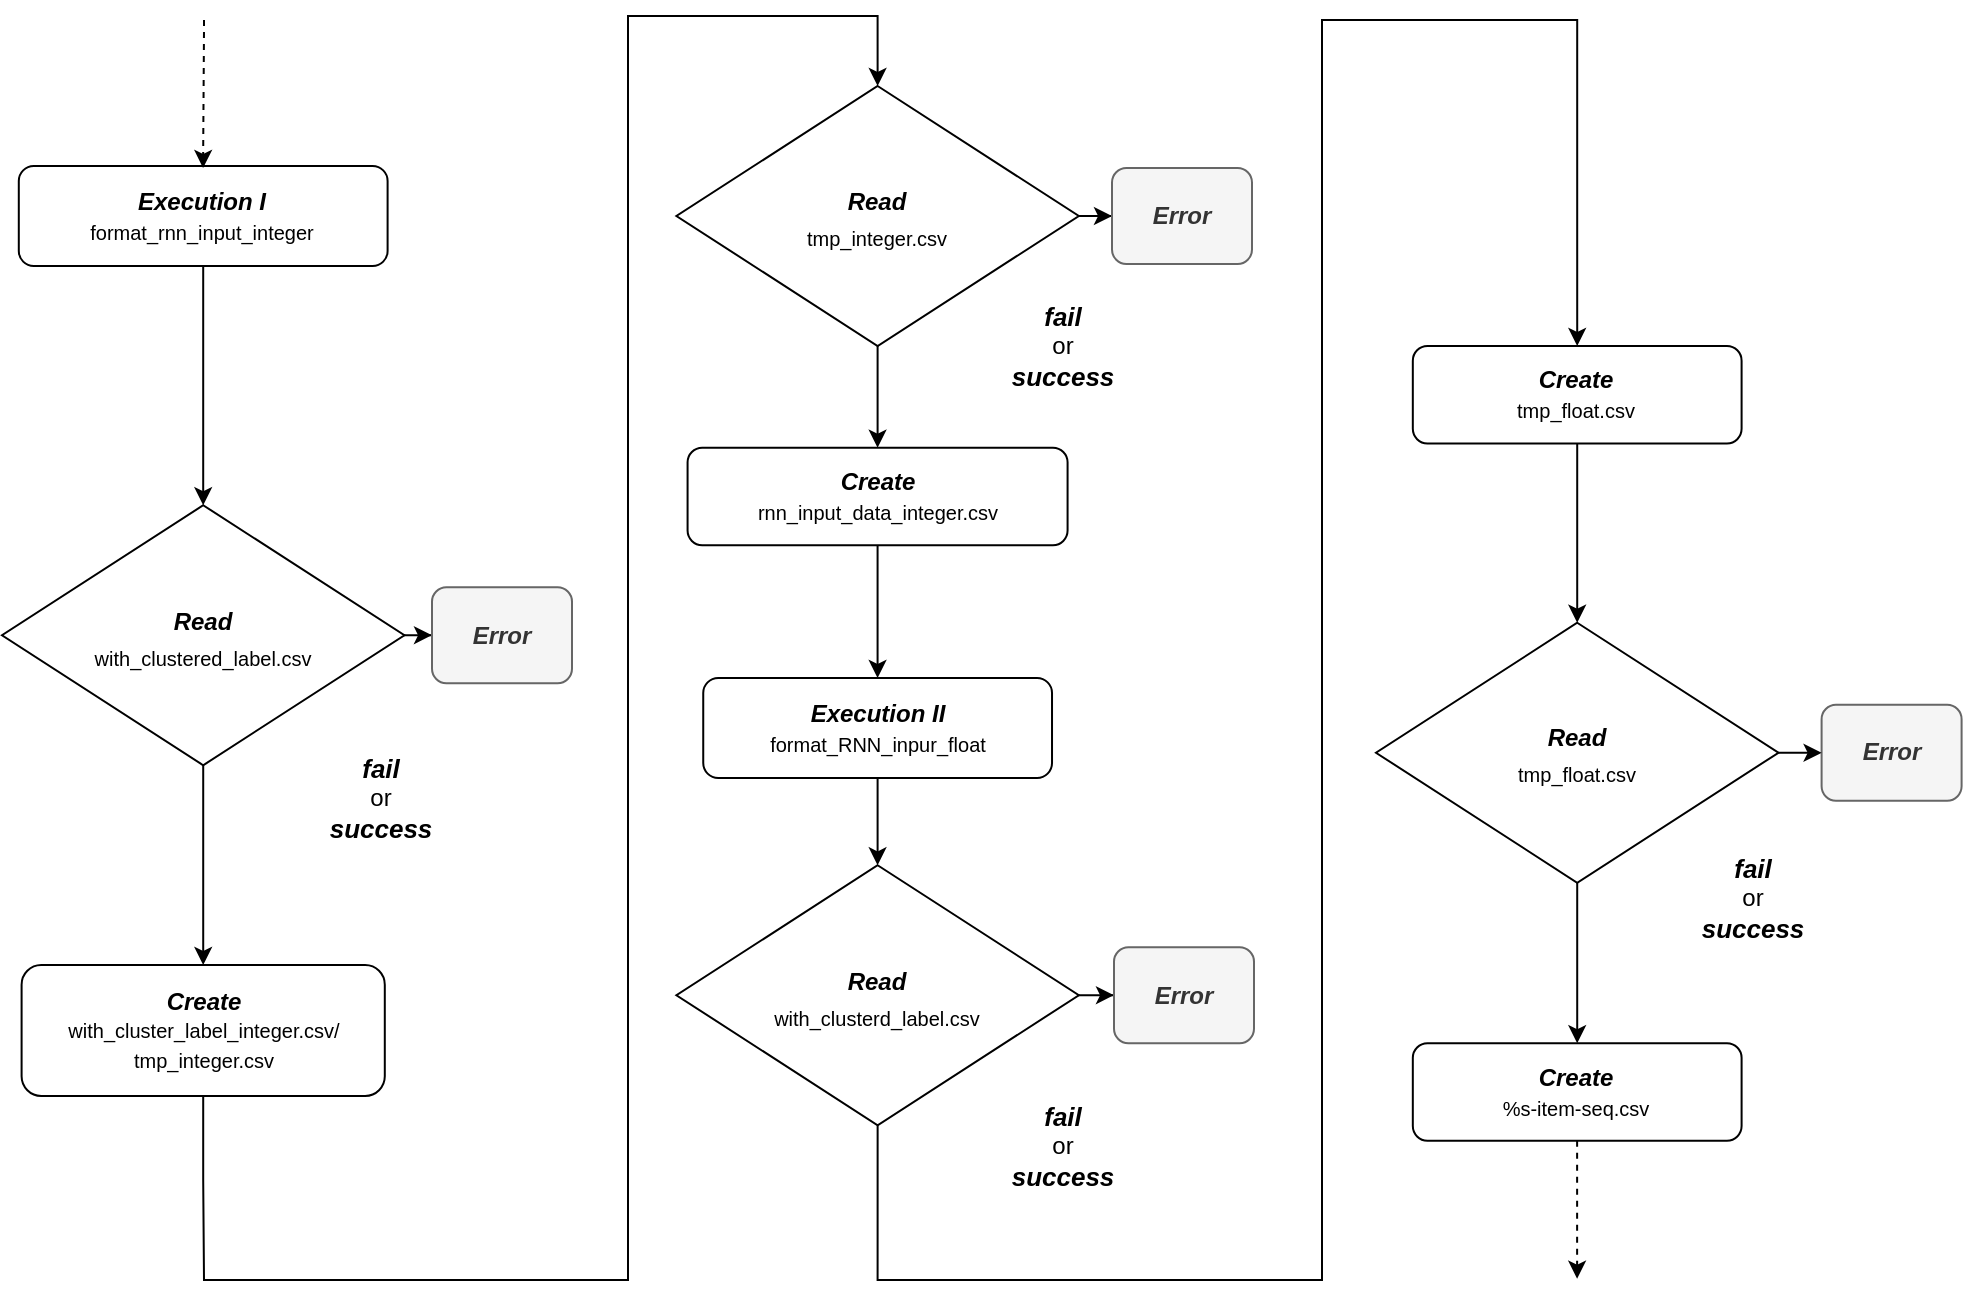 <mxfile version="14.5.1" type="device"><diagram id="QidzLWKCitkvwv9aXob5" name="Page-1"><mxGraphModel dx="1080" dy="588" grid="1" gridSize="10" guides="1" tooltips="1" connect="1" arrows="1" fold="1" page="1" pageScale="1" pageWidth="980" pageHeight="690" math="0" shadow="0"><root><mxCell id="0"/><mxCell id="1" parent="0"/><mxCell id="2DM1mxS75GV3P4JXCbJ8-63" value="" style="edgeStyle=orthogonalEdgeStyle;rounded=0;orthogonalLoop=1;jettySize=auto;html=1;dashed=1;" parent="1" edge="1"><mxGeometry relative="1" as="geometry"><mxPoint x="787.56" y="659.37" as="targetPoint"/><Array as="points"><mxPoint x="787.56" y="590.37"/></Array><mxPoint x="787.56" y="590.37" as="sourcePoint"/></mxGeometry></mxCell><mxCell id="5iEcE9WTeijA6bg60H7X-72" style="edgeStyle=orthogonalEdgeStyle;rounded=0;orthogonalLoop=1;jettySize=auto;html=1;entryX=0.5;entryY=0;entryDx=0;entryDy=0;exitX=0.5;exitY=1;exitDx=0;exitDy=0;" parent="1" source="2DM1mxS75GV3P4JXCbJ8-40" target="5iEcE9WTeijA6bg60H7X-47" edge="1"><mxGeometry relative="1" as="geometry"><Array as="points"><mxPoint x="101" y="610"/><mxPoint x="101" y="660"/><mxPoint x="313" y="660"/><mxPoint x="313" y="28"/><mxPoint x="438" y="28"/></Array><mxPoint x="120" y="610" as="sourcePoint"/><mxPoint x="440.815" y="63" as="targetPoint"/></mxGeometry></mxCell><mxCell id="2DM1mxS75GV3P4JXCbJ8-40" value="&lt;b style=&quot;font-size: 11px&quot;&gt;&lt;i&gt;&lt;font style=&quot;font-size: 12px&quot;&gt;Create&lt;/font&gt;&lt;/i&gt;&lt;/b&gt;&lt;br&gt;&lt;div&gt;&lt;div&gt;&lt;span style=&quot;font-size: 10px&quot;&gt;with_cluster_label_&lt;/span&gt;&lt;span style=&quot;font-size: 10px&quot;&gt;integer.csv/&lt;/span&gt;&lt;/div&gt;&lt;div&gt;&lt;span style=&quot;font-size: 10px&quot;&gt;tmp_integer.csv&lt;/span&gt;&lt;/div&gt;&lt;/div&gt;" style="rounded=1;whiteSpace=wrap;html=1;fontSize=12;glass=0;strokeWidth=1;shadow=0;" parent="1" vertex="1"><mxGeometry x="9.8" y="502.5" width="181.6" height="65.5" as="geometry"/></mxCell><mxCell id="2DM1mxS75GV3P4JXCbJ8-46" value="&lt;i&gt;&lt;b&gt;&lt;font style=&quot;font-size: 13px&quot;&gt;fail&lt;/font&gt;&lt;/b&gt;&lt;/i&gt;&lt;br&gt;or&lt;br&gt;&lt;i&gt;&lt;b&gt;&lt;font style=&quot;font-size: 13px&quot;&gt;success&lt;/font&gt;&lt;/b&gt;&lt;/i&gt;" style="text;html=1;resizable=0;autosize=1;align=center;verticalAlign=middle;points=[];fillColor=none;strokeColor=none;rounded=0;" parent="1" vertex="1"><mxGeometry x="839.8" y="443.62" width="70" height="50" as="geometry"/></mxCell><mxCell id="5iEcE9WTeijA6bg60H7X-63" value="" style="edgeStyle=orthogonalEdgeStyle;rounded=0;orthogonalLoop=1;jettySize=auto;html=1;" parent="1" source="5iEcE9WTeijA6bg60H7X-44" target="2DM1mxS75GV3P4JXCbJ8-40" edge="1"><mxGeometry relative="1" as="geometry"/></mxCell><mxCell id="5iEcE9WTeijA6bg60H7X-68" value="" style="edgeStyle=orthogonalEdgeStyle;rounded=0;orthogonalLoop=1;jettySize=auto;html=1;" parent="1" source="5iEcE9WTeijA6bg60H7X-44" target="5iEcE9WTeijA6bg60H7X-48" edge="1"><mxGeometry relative="1" as="geometry"/></mxCell><mxCell id="5iEcE9WTeijA6bg60H7X-44" value="&lt;p style=&quot;line-height: 100%&quot;&gt;&lt;i&gt;&lt;b style=&quot;line-height: 180%&quot;&gt;Read&lt;/b&gt;&lt;/i&gt;&lt;br&gt;&lt;span style=&quot;font-size: 10px&quot;&gt;with_clustered_&lt;/span&gt;&lt;span style=&quot;font-size: 10px&quot;&gt;label.csv&lt;/span&gt;&lt;/p&gt;" style="rhombus;whiteSpace=wrap;html=1;" parent="1" vertex="1"><mxGeometry y="272.62" width="201.21" height="130" as="geometry"/></mxCell><mxCell id="5iEcE9WTeijA6bg60H7X-65" value="" style="edgeStyle=orthogonalEdgeStyle;rounded=0;orthogonalLoop=1;jettySize=auto;html=1;" parent="1" source="5iEcE9WTeijA6bg60H7X-47" target="5iEcE9WTeijA6bg60H7X-50" edge="1"><mxGeometry relative="1" as="geometry"/></mxCell><mxCell id="5iEcE9WTeijA6bg60H7X-69" value="" style="edgeStyle=orthogonalEdgeStyle;rounded=0;orthogonalLoop=1;jettySize=auto;html=1;" parent="1" source="5iEcE9WTeijA6bg60H7X-47" target="2DM1mxS75GV3P4JXCbJ8-32" edge="1"><mxGeometry relative="1" as="geometry"/></mxCell><mxCell id="5iEcE9WTeijA6bg60H7X-47" value="&lt;p style=&quot;line-height: 100%&quot;&gt;&lt;i&gt;&lt;b style=&quot;line-height: 180%&quot;&gt;Read&lt;/b&gt;&lt;/i&gt;&lt;br&gt;&lt;span style=&quot;font-size: 10px&quot;&gt;tmp_integer.csv&lt;/span&gt;&lt;br&gt;&lt;/p&gt;" style="rhombus;whiteSpace=wrap;html=1;" parent="1" vertex="1"><mxGeometry x="337.21" y="63" width="201.21" height="130" as="geometry"/></mxCell><mxCell id="5iEcE9WTeijA6bg60H7X-48" value="&lt;i&gt;&lt;b&gt;Error&lt;/b&gt;&lt;/i&gt;" style="rounded=1;whiteSpace=wrap;html=1;fontSize=12;glass=0;strokeWidth=1;shadow=0;fillColor=#f5f5f5;strokeColor=#666666;fontColor=#333333;" parent="1" vertex="1"><mxGeometry x="215" y="313.62" width="70" height="48" as="geometry"/></mxCell><mxCell id="5iEcE9WTeijA6bg60H7X-64" value="" style="edgeStyle=orthogonalEdgeStyle;rounded=0;orthogonalLoop=1;jettySize=auto;html=1;" parent="1" source="5iEcE9WTeijA6bg60H7X-49" target="5iEcE9WTeijA6bg60H7X-44" edge="1"><mxGeometry relative="1" as="geometry"/></mxCell><mxCell id="5iEcE9WTeijA6bg60H7X-49" value="&lt;b&gt;&lt;i&gt;Execution I&lt;/i&gt;&lt;/b&gt;&lt;br&gt;&lt;div&gt;&lt;div&gt;&lt;span style=&quot;font-size: 10px&quot;&gt;format_rnn_input_&lt;/span&gt;&lt;span style=&quot;font-size: 10px&quot;&gt;integer&lt;/span&gt;&lt;/div&gt;&lt;/div&gt;" style="rounded=1;whiteSpace=wrap;html=1;fontSize=12;glass=0;strokeWidth=1;shadow=0;" parent="1" vertex="1"><mxGeometry x="8.4" y="103" width="184.4" height="50" as="geometry"/></mxCell><mxCell id="5iEcE9WTeijA6bg60H7X-66" value="" style="edgeStyle=orthogonalEdgeStyle;rounded=0;orthogonalLoop=1;jettySize=auto;html=1;" parent="1" source="5iEcE9WTeijA6bg60H7X-50" target="5iEcE9WTeijA6bg60H7X-54" edge="1"><mxGeometry relative="1" as="geometry"/></mxCell><mxCell id="5iEcE9WTeijA6bg60H7X-50" value="&lt;b style=&quot;font-size: 11px&quot;&gt;&lt;i&gt;&lt;font style=&quot;font-size: 12px&quot;&gt;Create&lt;/font&gt;&lt;/i&gt;&lt;/b&gt;&lt;br&gt;&lt;div&gt;&lt;div&gt;&lt;span style=&quot;font-size: 10px&quot;&gt;rnn_input_data_&lt;/span&gt;&lt;span style=&quot;font-size: 10px&quot;&gt;integer.csv&lt;/span&gt;&lt;/div&gt;&lt;/div&gt;" style="rounded=1;whiteSpace=wrap;html=1;fontSize=12;glass=0;strokeWidth=1;shadow=0;" parent="1" vertex="1"><mxGeometry x="342.79" y="243.87" width="190" height="48.75" as="geometry"/></mxCell><mxCell id="5iEcE9WTeijA6bg60H7X-52" value="&lt;i&gt;&lt;b&gt;Error&lt;/b&gt;&lt;/i&gt;" style="rounded=1;whiteSpace=wrap;html=1;fontSize=12;glass=0;strokeWidth=1;shadow=0;fillColor=#f5f5f5;strokeColor=#666666;fontColor=#333333;" parent="1" vertex="1"><mxGeometry x="909.8" y="372.37" width="70" height="48" as="geometry"/></mxCell><mxCell id="5iEcE9WTeijA6bg60H7X-70" style="edgeStyle=orthogonalEdgeStyle;rounded=0;orthogonalLoop=1;jettySize=auto;html=1;exitX=1;exitY=0.5;exitDx=0;exitDy=0;" parent="1" source="5iEcE9WTeijA6bg60H7X-53" target="5iEcE9WTeijA6bg60H7X-51" edge="1"><mxGeometry relative="1" as="geometry"/></mxCell><mxCell id="5iEcE9WTeijA6bg60H7X-71" style="edgeStyle=orthogonalEdgeStyle;rounded=0;orthogonalLoop=1;jettySize=auto;html=1;exitX=0.5;exitY=1;exitDx=0;exitDy=0;entryX=0.5;entryY=0;entryDx=0;entryDy=0;" parent="1" source="5iEcE9WTeijA6bg60H7X-53" target="5iEcE9WTeijA6bg60H7X-58" edge="1"><mxGeometry relative="1" as="geometry"><Array as="points"><mxPoint x="438" y="660"/><mxPoint x="660" y="660"/><mxPoint x="660" y="30"/><mxPoint x="788" y="30"/></Array><mxPoint x="441.815" y="564.62" as="sourcePoint"/><mxPoint x="799.605" y="175" as="targetPoint"/></mxGeometry></mxCell><mxCell id="5iEcE9WTeijA6bg60H7X-53" value="&lt;p style=&quot;line-height: 100%&quot;&gt;&lt;i&gt;&lt;b style=&quot;line-height: 180%&quot;&gt;Read&lt;/b&gt;&lt;/i&gt;&lt;br&gt;&lt;span style=&quot;font-size: 10px&quot;&gt;&lt;span&gt;with_clusterd_label&lt;/span&gt;&lt;/span&gt;&lt;span style=&quot;font-size: 10px&quot;&gt;.csv&lt;/span&gt;&lt;/p&gt;" style="rhombus;whiteSpace=wrap;html=1;" parent="1" vertex="1"><mxGeometry x="337.21" y="452.62" width="201.21" height="130" as="geometry"/></mxCell><mxCell id="5iEcE9WTeijA6bg60H7X-67" value="" style="edgeStyle=orthogonalEdgeStyle;rounded=0;orthogonalLoop=1;jettySize=auto;html=1;" parent="1" source="5iEcE9WTeijA6bg60H7X-54" target="5iEcE9WTeijA6bg60H7X-53" edge="1"><mxGeometry relative="1" as="geometry"/></mxCell><mxCell id="5iEcE9WTeijA6bg60H7X-54" value="&lt;b&gt;&lt;i&gt;Execution II&lt;/i&gt;&lt;/b&gt;&lt;br&gt;&lt;div&gt;&lt;div&gt;&lt;span style=&quot;font-size: 10px&quot;&gt;format_RNN_inpur_&lt;/span&gt;&lt;span style=&quot;font-size: 10px&quot;&gt;float&lt;/span&gt;&lt;/div&gt;&lt;/div&gt;" style="rounded=1;whiteSpace=wrap;html=1;fontSize=12;glass=0;strokeWidth=1;shadow=0;" parent="1" vertex="1"><mxGeometry x="350.62" y="359" width="174.39" height="50" as="geometry"/></mxCell><mxCell id="5iEcE9WTeijA6bg60H7X-74" value="" style="edgeStyle=orthogonalEdgeStyle;rounded=0;orthogonalLoop=1;jettySize=auto;html=1;" parent="1" source="5iEcE9WTeijA6bg60H7X-56" target="5iEcE9WTeijA6bg60H7X-57" edge="1"><mxGeometry relative="1" as="geometry"/></mxCell><mxCell id="Q8ww0zw1V2-xZt80ywVx-1" style="edgeStyle=orthogonalEdgeStyle;rounded=0;orthogonalLoop=1;jettySize=auto;html=1;entryX=0;entryY=0.5;entryDx=0;entryDy=0;" edge="1" parent="1" source="5iEcE9WTeijA6bg60H7X-56" target="5iEcE9WTeijA6bg60H7X-52"><mxGeometry relative="1" as="geometry"/></mxCell><mxCell id="5iEcE9WTeijA6bg60H7X-56" value="&lt;p style=&quot;line-height: 100%&quot;&gt;&lt;i&gt;&lt;b style=&quot;line-height: 180%&quot;&gt;Read&lt;/b&gt;&lt;/i&gt;&lt;br&gt;&lt;span style=&quot;font-size: 10px&quot;&gt;tmp_float.csv&lt;/span&gt;&lt;br&gt;&lt;/p&gt;" style="rhombus;whiteSpace=wrap;html=1;" parent="1" vertex="1"><mxGeometry x="687" y="331.37" width="201.21" height="130" as="geometry"/></mxCell><mxCell id="5iEcE9WTeijA6bg60H7X-57" value="&lt;b style=&quot;font-size: 11px&quot;&gt;&lt;i&gt;&lt;font style=&quot;font-size: 12px&quot;&gt;Create&lt;/font&gt;&lt;/i&gt;&lt;/b&gt;&lt;br&gt;&lt;div&gt;&lt;span style=&quot;font-size: 10px&quot;&gt;%s-item-seq.csv&lt;/span&gt;&lt;br&gt;&lt;/div&gt;" style="rounded=1;whiteSpace=wrap;html=1;fontSize=12;glass=0;strokeWidth=1;shadow=0;" parent="1" vertex="1"><mxGeometry x="705.41" y="541.62" width="164.39" height="48.75" as="geometry"/></mxCell><mxCell id="5iEcE9WTeijA6bg60H7X-73" value="" style="edgeStyle=orthogonalEdgeStyle;rounded=0;orthogonalLoop=1;jettySize=auto;html=1;" parent="1" source="5iEcE9WTeijA6bg60H7X-58" target="5iEcE9WTeijA6bg60H7X-56" edge="1"><mxGeometry relative="1" as="geometry"/></mxCell><mxCell id="5iEcE9WTeijA6bg60H7X-58" value="&lt;b style=&quot;font-size: 11px&quot;&gt;&lt;i&gt;&lt;font style=&quot;font-size: 12px&quot;&gt;Create&lt;/font&gt;&lt;/i&gt;&lt;/b&gt;&lt;br&gt;&lt;div&gt;&lt;span style=&quot;font-size: 10px&quot;&gt;tmp_float.csv&lt;/span&gt;&lt;br&gt;&lt;/div&gt;" style="rounded=1;whiteSpace=wrap;html=1;fontSize=12;glass=0;strokeWidth=1;shadow=0;" parent="1" vertex="1"><mxGeometry x="705.41" y="193" width="164.39" height="48.75" as="geometry"/></mxCell><mxCell id="5iEcE9WTeijA6bg60H7X-59" value="&lt;i&gt;&lt;b&gt;&lt;font style=&quot;font-size: 13px&quot;&gt;fail&lt;/font&gt;&lt;/b&gt;&lt;/i&gt;&lt;br&gt;or&lt;br&gt;&lt;i&gt;&lt;b&gt;&lt;font style=&quot;font-size: 13px&quot;&gt;success&lt;/font&gt;&lt;/b&gt;&lt;/i&gt;" style="text;html=1;resizable=0;autosize=1;align=center;verticalAlign=middle;points=[];fillColor=none;strokeColor=none;rounded=0;" parent="1" vertex="1"><mxGeometry x="495" y="568" width="70" height="50" as="geometry"/></mxCell><mxCell id="5iEcE9WTeijA6bg60H7X-60" value="&lt;i&gt;&lt;b&gt;&lt;font style=&quot;font-size: 13px&quot;&gt;fail&lt;/font&gt;&lt;/b&gt;&lt;/i&gt;&lt;br&gt;or&lt;br&gt;&lt;i&gt;&lt;b&gt;&lt;font style=&quot;font-size: 13px&quot;&gt;success&lt;/font&gt;&lt;/b&gt;&lt;/i&gt;" style="text;html=1;resizable=0;autosize=1;align=center;verticalAlign=middle;points=[];fillColor=none;strokeColor=none;rounded=0;" parent="1" vertex="1"><mxGeometry x="495" y="168" width="70" height="50" as="geometry"/></mxCell><mxCell id="5iEcE9WTeijA6bg60H7X-61" value="&lt;i&gt;&lt;b&gt;&lt;font style=&quot;font-size: 13px&quot;&gt;fail&lt;/font&gt;&lt;/b&gt;&lt;/i&gt;&lt;br&gt;or&lt;br&gt;&lt;i&gt;&lt;b&gt;&lt;font style=&quot;font-size: 13px&quot;&gt;success&lt;/font&gt;&lt;/b&gt;&lt;/i&gt;" style="text;html=1;resizable=0;autosize=1;align=center;verticalAlign=middle;points=[];fillColor=none;strokeColor=none;rounded=0;" parent="1" vertex="1"><mxGeometry x="154.39" y="393.62" width="70" height="50" as="geometry"/></mxCell><mxCell id="5iEcE9WTeijA6bg60H7X-62" value="" style="edgeStyle=orthogonalEdgeStyle;rounded=0;orthogonalLoop=1;jettySize=auto;html=1;dashed=1;" parent="1" edge="1"><mxGeometry relative="1" as="geometry"><mxPoint x="100.53" y="104" as="targetPoint"/><Array as="points"><mxPoint x="100.53" y="35"/></Array><mxPoint x="101" y="30" as="sourcePoint"/></mxGeometry></mxCell><mxCell id="2DM1mxS75GV3P4JXCbJ8-32" value="&lt;i&gt;&lt;b&gt;Error&lt;/b&gt;&lt;/i&gt;" style="rounded=1;whiteSpace=wrap;html=1;fontSize=12;glass=0;strokeWidth=1;shadow=0;fillColor=#f5f5f5;strokeColor=#666666;fontColor=#333333;" parent="1" vertex="1"><mxGeometry x="555" y="104" width="70" height="48" as="geometry"/></mxCell><mxCell id="5iEcE9WTeijA6bg60H7X-51" value="&lt;i&gt;&lt;b&gt;Error&lt;/b&gt;&lt;/i&gt;" style="rounded=1;whiteSpace=wrap;html=1;fontSize=12;glass=0;strokeWidth=1;shadow=0;fillColor=#f5f5f5;strokeColor=#666666;fontColor=#333333;" parent="1" vertex="1"><mxGeometry x="556" y="493.62" width="70" height="48" as="geometry"/></mxCell></root></mxGraphModel></diagram></mxfile>
